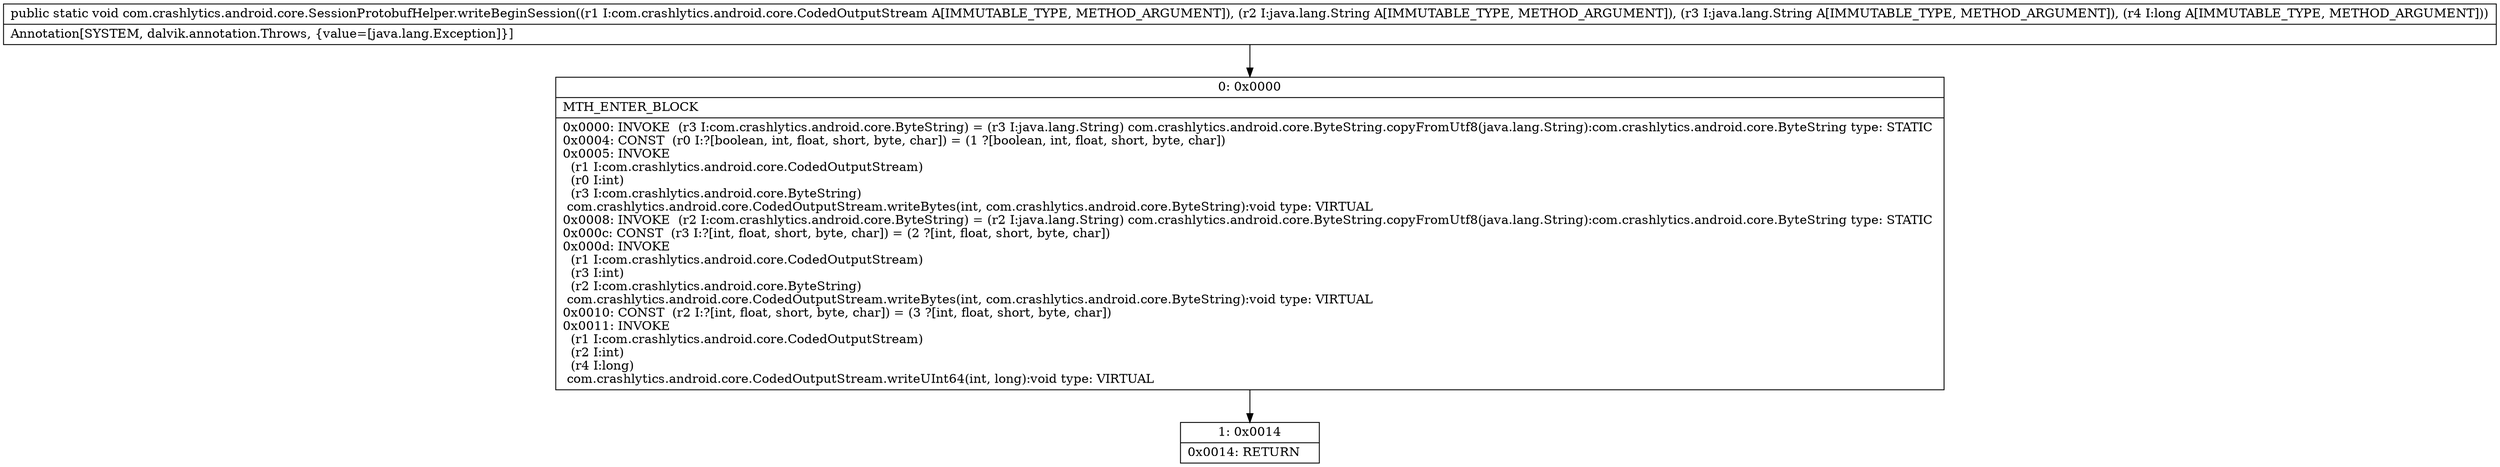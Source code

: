 digraph "CFG forcom.crashlytics.android.core.SessionProtobufHelper.writeBeginSession(Lcom\/crashlytics\/android\/core\/CodedOutputStream;Ljava\/lang\/String;Ljava\/lang\/String;J)V" {
Node_0 [shape=record,label="{0\:\ 0x0000|MTH_ENTER_BLOCK\l|0x0000: INVOKE  (r3 I:com.crashlytics.android.core.ByteString) = (r3 I:java.lang.String) com.crashlytics.android.core.ByteString.copyFromUtf8(java.lang.String):com.crashlytics.android.core.ByteString type: STATIC \l0x0004: CONST  (r0 I:?[boolean, int, float, short, byte, char]) = (1 ?[boolean, int, float, short, byte, char]) \l0x0005: INVOKE  \l  (r1 I:com.crashlytics.android.core.CodedOutputStream)\l  (r0 I:int)\l  (r3 I:com.crashlytics.android.core.ByteString)\l com.crashlytics.android.core.CodedOutputStream.writeBytes(int, com.crashlytics.android.core.ByteString):void type: VIRTUAL \l0x0008: INVOKE  (r2 I:com.crashlytics.android.core.ByteString) = (r2 I:java.lang.String) com.crashlytics.android.core.ByteString.copyFromUtf8(java.lang.String):com.crashlytics.android.core.ByteString type: STATIC \l0x000c: CONST  (r3 I:?[int, float, short, byte, char]) = (2 ?[int, float, short, byte, char]) \l0x000d: INVOKE  \l  (r1 I:com.crashlytics.android.core.CodedOutputStream)\l  (r3 I:int)\l  (r2 I:com.crashlytics.android.core.ByteString)\l com.crashlytics.android.core.CodedOutputStream.writeBytes(int, com.crashlytics.android.core.ByteString):void type: VIRTUAL \l0x0010: CONST  (r2 I:?[int, float, short, byte, char]) = (3 ?[int, float, short, byte, char]) \l0x0011: INVOKE  \l  (r1 I:com.crashlytics.android.core.CodedOutputStream)\l  (r2 I:int)\l  (r4 I:long)\l com.crashlytics.android.core.CodedOutputStream.writeUInt64(int, long):void type: VIRTUAL \l}"];
Node_1 [shape=record,label="{1\:\ 0x0014|0x0014: RETURN   \l}"];
MethodNode[shape=record,label="{public static void com.crashlytics.android.core.SessionProtobufHelper.writeBeginSession((r1 I:com.crashlytics.android.core.CodedOutputStream A[IMMUTABLE_TYPE, METHOD_ARGUMENT]), (r2 I:java.lang.String A[IMMUTABLE_TYPE, METHOD_ARGUMENT]), (r3 I:java.lang.String A[IMMUTABLE_TYPE, METHOD_ARGUMENT]), (r4 I:long A[IMMUTABLE_TYPE, METHOD_ARGUMENT]))  | Annotation[SYSTEM, dalvik.annotation.Throws, \{value=[java.lang.Exception]\}]\l}"];
MethodNode -> Node_0;
Node_0 -> Node_1;
}

